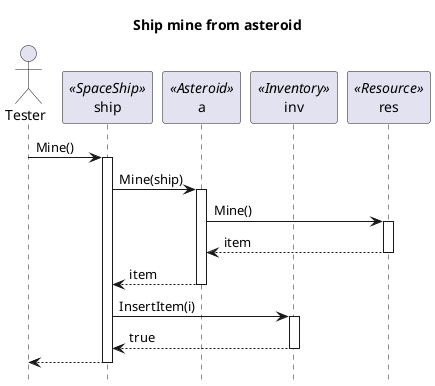 @startuml
hide footbox
title Ship mine from asteroid


actor Tester as Tester


participant ship as ship <<SpaceShip>>

participant a as a <<Asteroid>>

participant inv as inv<<Inventory>>

participant res as res<<Resource>>

Tester -> ship : Mine()
activate ship

ship -> a ++: Mine(ship)

a -> res++ : Mine()
res --> a--: item

a --> ship--: item

ship->inv++: InsertItem(i)
inv --> ship--: true

ship --> Tester
deactivate ship

@enduml